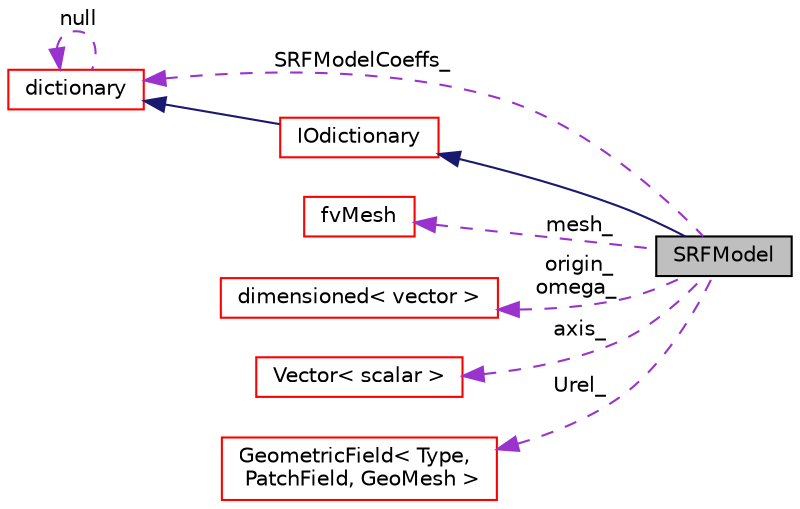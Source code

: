 digraph "SRFModel"
{
  bgcolor="transparent";
  edge [fontname="Helvetica",fontsize="10",labelfontname="Helvetica",labelfontsize="10"];
  node [fontname="Helvetica",fontsize="10",shape=record];
  rankdir="LR";
  Node1 [label="SRFModel",height=0.2,width=0.4,color="black", fillcolor="grey75", style="filled", fontcolor="black"];
  Node2 -> Node1 [dir="back",color="midnightblue",fontsize="10",style="solid",fontname="Helvetica"];
  Node2 [label="IOdictionary",height=0.2,width=0.4,color="red",URL="$a01190.html",tooltip="IOdictionary is derived from dictionary and IOobject to give the dictionary automatic IO functionalit..."];
  Node3 -> Node2 [dir="back",color="midnightblue",fontsize="10",style="solid",fontname="Helvetica"];
  Node3 [label="dictionary",height=0.2,width=0.4,color="red",URL="$a00530.html",tooltip="A list of keyword definitions, which are a keyword followed by any number of values (e..."];
  Node3 -> Node3 [dir="back",color="darkorchid3",fontsize="10",style="dashed",label=" null" ,fontname="Helvetica"];
  Node4 -> Node1 [dir="back",color="darkorchid3",fontsize="10",style="dashed",label=" mesh_" ,fontname="Helvetica"];
  Node4 [label="fvMesh",height=0.2,width=0.4,color="red",URL="$a00889.html",tooltip="Mesh data needed to do the Finite Volume discretisation. "];
  Node3 -> Node1 [dir="back",color="darkorchid3",fontsize="10",style="dashed",label=" SRFModelCoeffs_" ,fontname="Helvetica"];
  Node5 -> Node1 [dir="back",color="darkorchid3",fontsize="10",style="dashed",label=" origin_\nomega_" ,fontname="Helvetica"];
  Node5 [label="dimensioned\< vector \>",height=0.2,width=0.4,color="red",URL="$a00538.html"];
  Node6 -> Node1 [dir="back",color="darkorchid3",fontsize="10",style="dashed",label=" axis_" ,fontname="Helvetica"];
  Node6 [label="Vector\< scalar \>",height=0.2,width=0.4,color="red",URL="$a02886.html"];
  Node7 -> Node1 [dir="back",color="darkorchid3",fontsize="10",style="dashed",label=" Urel_" ,fontname="Helvetica"];
  Node7 [label="GeometricField\< Type,\l PatchField, GeoMesh \>",height=0.2,width=0.4,color="red",URL="$a00933.html",tooltip="Generic GeometricField class. "];
}
